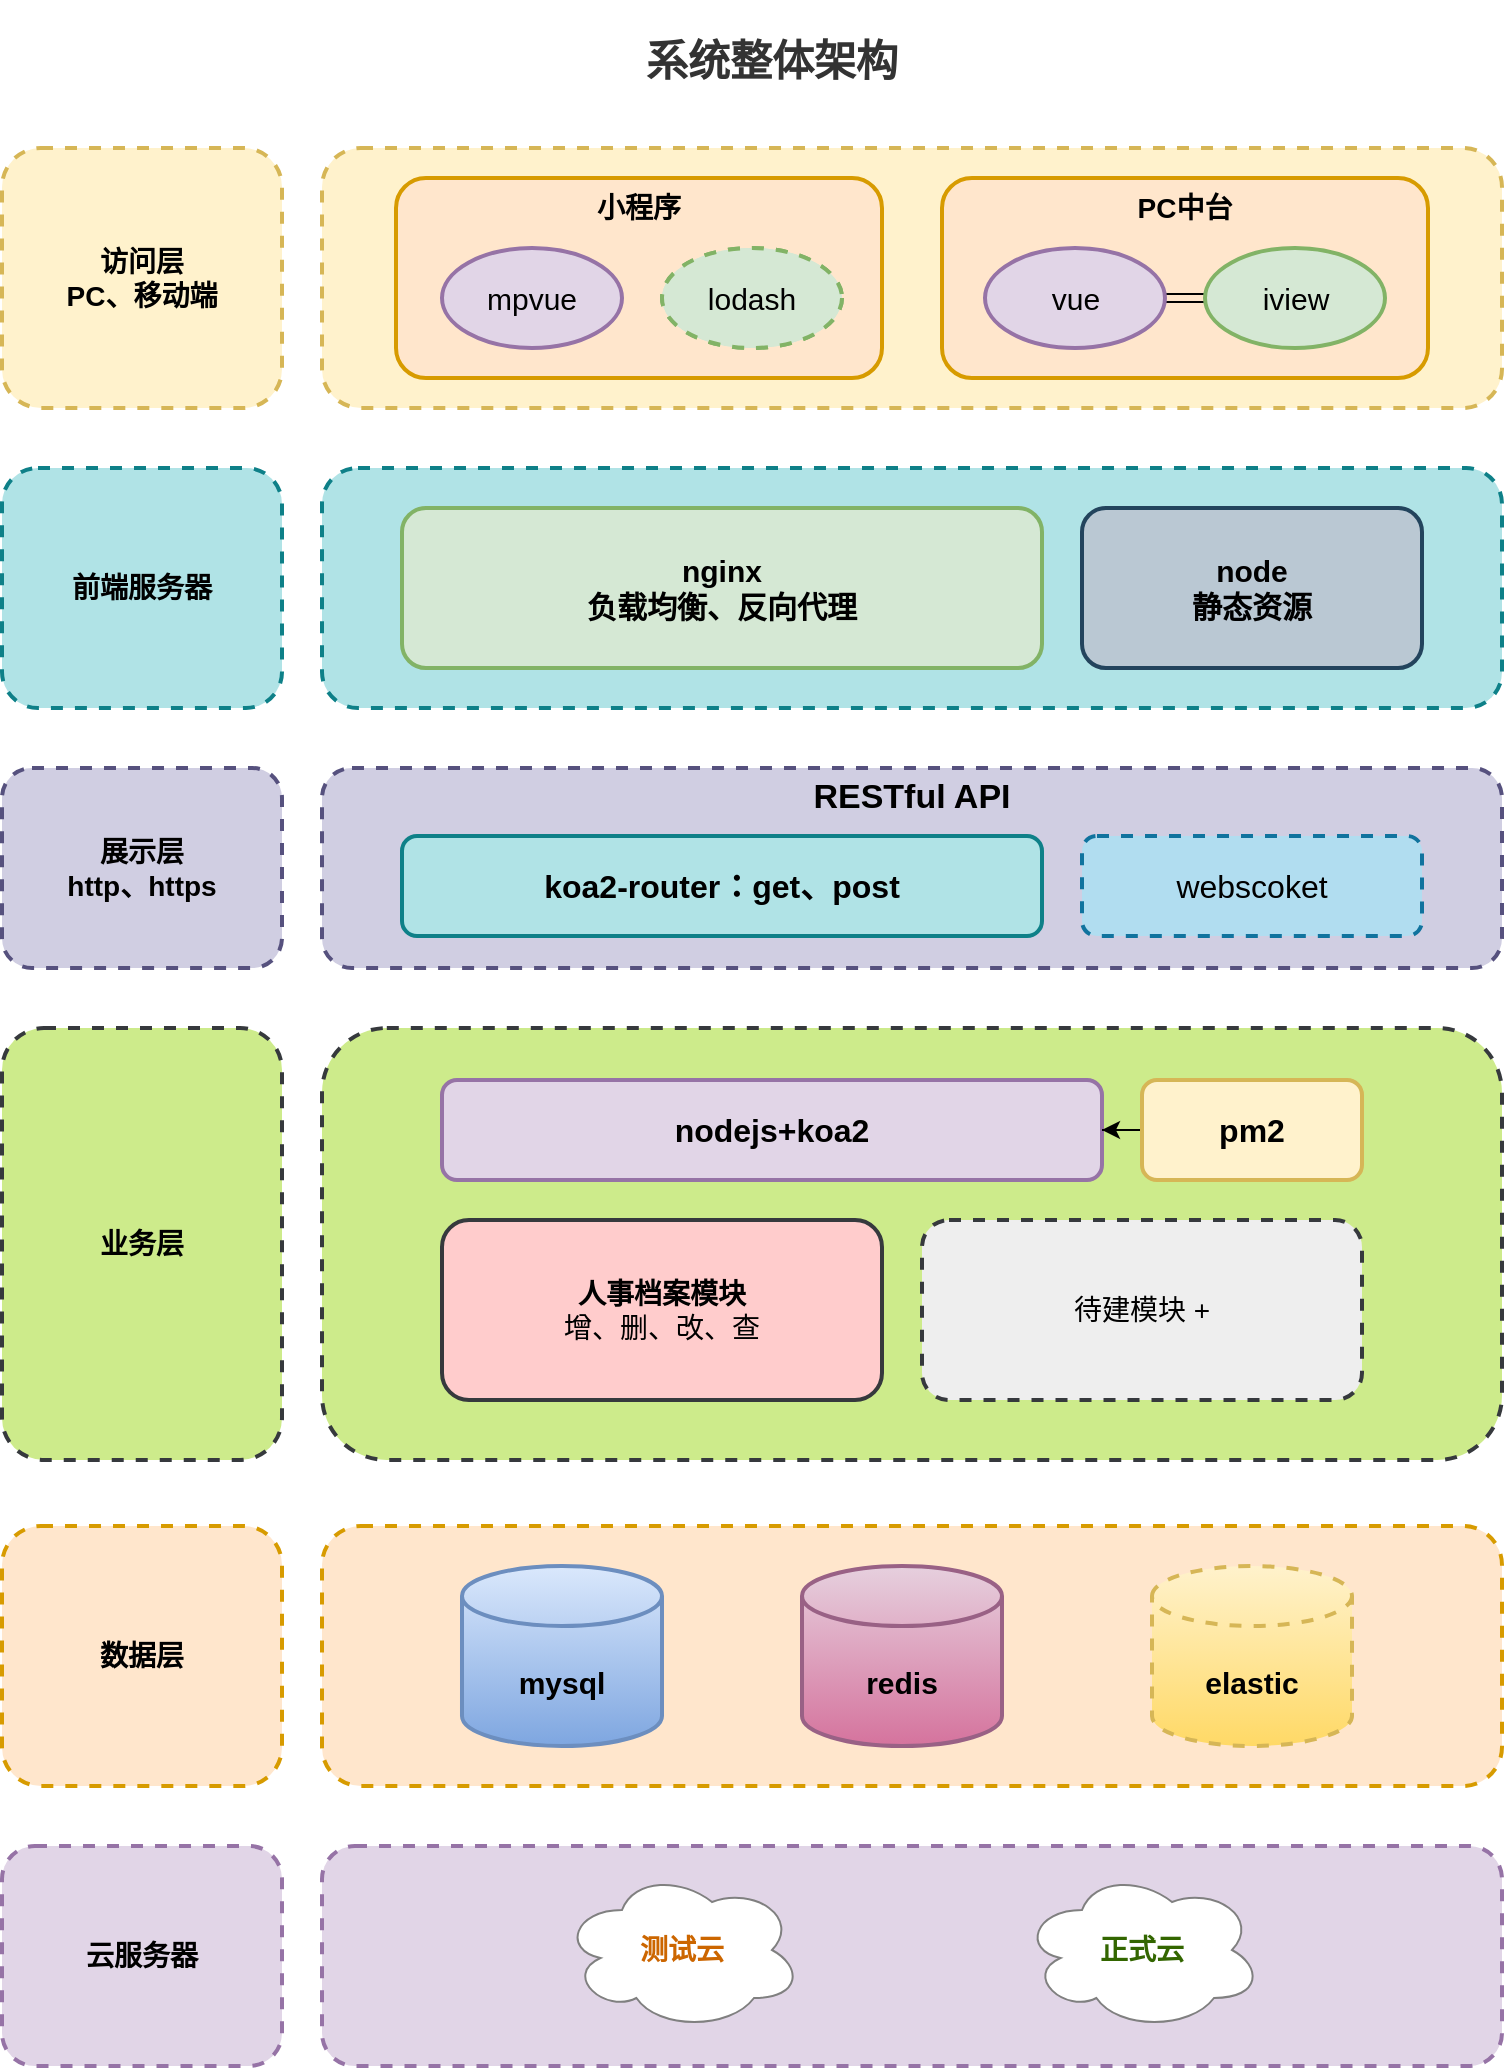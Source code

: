 <mxfile version="13.7.7" type="github">
  <diagram id="uigLghQHmSktTnQ-FTU0" name="Page-1">
    <mxGraphModel dx="1502" dy="1032" grid="1" gridSize="10" guides="1" tooltips="1" connect="1" arrows="1" fold="1" page="1" pageScale="1" pageWidth="827" pageHeight="1169" math="0" shadow="0">
      <root>
        <mxCell id="0" />
        <mxCell id="1" parent="0" />
        <mxCell id="VzdYGSw835GtBNg3_MaB-1" value="" style="rounded=1;whiteSpace=wrap;strokeWidth=2;fontSize=14;fontStyle=0;fontFamily=Helvetica;verticalAlign=middle;horizontal=1;spacing=0;dashed=1;strokeColor=#d6b656;fillColor=#fff2cc;" vertex="1" parent="1">
          <mxGeometry x="199" y="114" width="590" height="130" as="geometry" />
        </mxCell>
        <mxCell id="VzdYGSw835GtBNg3_MaB-3" value="访问层&#xa;PC、移动端" style="rounded=1;whiteSpace=wrap;strokeWidth=2;fontSize=14;fontStyle=1;fontFamily=Helvetica;verticalAlign=middle;horizontal=1;spacing=0;dashed=1;strokeColor=#d6b656;fillColor=#fff2cc;" vertex="1" parent="1">
          <mxGeometry x="39" y="114" width="140" height="130" as="geometry" />
        </mxCell>
        <mxCell id="VzdYGSw835GtBNg3_MaB-4" value="小程序" style="rounded=1;whiteSpace=wrap;html=1;strokeColor=#d79b00;strokeWidth=2;fillColor=#ffe6cc;verticalAlign=top;fontSize=14;fontStyle=1" vertex="1" parent="1">
          <mxGeometry x="236" y="129" width="243" height="100" as="geometry" />
        </mxCell>
        <mxCell id="VzdYGSw835GtBNg3_MaB-8" value="mpvue" style="ellipse;whiteSpace=wrap;html=1;strokeColor=#9673a6;strokeWidth=2;fontSize=15;fillColor=#e1d5e7;" vertex="1" parent="1">
          <mxGeometry x="259" y="164" width="90" height="50" as="geometry" />
        </mxCell>
        <mxCell id="VzdYGSw835GtBNg3_MaB-9" value="lodash" style="ellipse;whiteSpace=wrap;html=1;strokeColor=#82b366;strokeWidth=2;fontSize=14;dashed=1;fillColor=#d5e8d4;" vertex="1" parent="1">
          <mxGeometry x="369" y="164" width="90" height="50" as="geometry" />
        </mxCell>
        <mxCell id="VzdYGSw835GtBNg3_MaB-10" value="PC中台" style="rounded=1;whiteSpace=wrap;html=1;strokeColor=#d79b00;strokeWidth=2;fillColor=#ffe6cc;verticalAlign=top;fontSize=14;fontStyle=1" vertex="1" parent="1">
          <mxGeometry x="509" y="129" width="243" height="100" as="geometry" />
        </mxCell>
        <mxCell id="VzdYGSw835GtBNg3_MaB-11" value="lodash" style="ellipse;whiteSpace=wrap;html=1;strokeColor=#82b366;strokeWidth=2;fontSize=15;dashed=1;fillColor=#d5e8d4;" vertex="1" parent="1">
          <mxGeometry x="369" y="164" width="90" height="50" as="geometry" />
        </mxCell>
        <mxCell id="VzdYGSw835GtBNg3_MaB-64" value="" style="edgeStyle=orthogonalEdgeStyle;shape=link;rounded=0;orthogonalLoop=1;jettySize=auto;html=1;fontSize=21;fontColor=#333333;" edge="1" parent="1" source="VzdYGSw835GtBNg3_MaB-12" target="VzdYGSw835GtBNg3_MaB-13">
          <mxGeometry relative="1" as="geometry" />
        </mxCell>
        <mxCell id="VzdYGSw835GtBNg3_MaB-12" value="vue" style="ellipse;whiteSpace=wrap;html=1;strokeColor=#9673a6;strokeWidth=2;fontSize=15;fillColor=#e1d5e7;" vertex="1" parent="1">
          <mxGeometry x="530.5" y="164" width="90" height="50" as="geometry" />
        </mxCell>
        <mxCell id="VzdYGSw835GtBNg3_MaB-13" value="iview" style="ellipse;whiteSpace=wrap;html=1;strokeColor=#82b366;strokeWidth=2;fontSize=15;fillColor=#d5e8d4;" vertex="1" parent="1">
          <mxGeometry x="640.5" y="164" width="90" height="50" as="geometry" />
        </mxCell>
        <mxCell id="VzdYGSw835GtBNg3_MaB-14" value="RESTful API" style="rounded=1;whiteSpace=wrap;strokeWidth=2;fontSize=17;fontStyle=1;fontFamily=Helvetica;verticalAlign=top;horizontal=1;spacing=0;dashed=1;strokeColor=#56517e;fillColor=#d0cee2;" vertex="1" parent="1">
          <mxGeometry x="199" y="424" width="590" height="100" as="geometry" />
        </mxCell>
        <mxCell id="VzdYGSw835GtBNg3_MaB-15" value="展示层&#xa;http、https" style="rounded=1;whiteSpace=wrap;strokeWidth=2;fontSize=14;fontStyle=1;fontFamily=Helvetica;verticalAlign=middle;horizontal=1;spacing=0;dashed=1;strokeColor=#56517e;fillColor=#d0cee2;" vertex="1" parent="1">
          <mxGeometry x="39" y="424" width="140" height="100" as="geometry" />
        </mxCell>
        <mxCell id="VzdYGSw835GtBNg3_MaB-16" value="koa2-router：get、post" style="rounded=1;whiteSpace=wrap;html=1;strokeColor=#0e8088;strokeWidth=2;fillColor=#b0e3e6;verticalAlign=middle;fontSize=16;fontStyle=1" vertex="1" parent="1">
          <mxGeometry x="239" y="458" width="320" height="50" as="geometry" />
        </mxCell>
        <mxCell id="VzdYGSw835GtBNg3_MaB-24" value="webscoket" style="rounded=1;whiteSpace=wrap;html=1;strokeColor=#10739e;strokeWidth=2;fillColor=#b1ddf0;verticalAlign=middle;fontSize=16;fontStyle=0;dashed=1;" vertex="1" parent="1">
          <mxGeometry x="579" y="458" width="170" height="50" as="geometry" />
        </mxCell>
        <mxCell id="VzdYGSw835GtBNg3_MaB-26" value="" style="rounded=1;whiteSpace=wrap;strokeWidth=2;fontSize=17;fontStyle=1;fontFamily=Helvetica;verticalAlign=top;horizontal=1;spacing=0;dashed=1;strokeColor=#36393d;fillColor=#cdeb8b;" vertex="1" parent="1">
          <mxGeometry x="199" y="554" width="590" height="216" as="geometry" />
        </mxCell>
        <mxCell id="VzdYGSw835GtBNg3_MaB-27" value="业务层" style="rounded=1;whiteSpace=wrap;strokeWidth=2;fontSize=14;fontStyle=1;fontFamily=Helvetica;verticalAlign=middle;horizontal=1;spacing=0;dashed=1;strokeColor=#36393d;fillColor=#cdeb8b;" vertex="1" parent="1">
          <mxGeometry x="39" y="554" width="140" height="216" as="geometry" />
        </mxCell>
        <mxCell id="VzdYGSw835GtBNg3_MaB-30" value="" style="rounded=1;whiteSpace=wrap;strokeWidth=2;fontSize=17;fontStyle=1;fontFamily=Helvetica;verticalAlign=top;horizontal=1;spacing=0;dashed=1;strokeColor=#0e8088;fillColor=#b0e3e6;" vertex="1" parent="1">
          <mxGeometry x="199" y="274" width="590" height="120" as="geometry" />
        </mxCell>
        <mxCell id="VzdYGSw835GtBNg3_MaB-31" value="前端服务器" style="rounded=1;whiteSpace=wrap;strokeWidth=2;fontSize=14;fontStyle=1;fontFamily=Helvetica;verticalAlign=middle;horizontal=1;spacing=0;dashed=1;strokeColor=#0e8088;fillColor=#b0e3e6;" vertex="1" parent="1">
          <mxGeometry x="39" y="274" width="140" height="120" as="geometry" />
        </mxCell>
        <mxCell id="VzdYGSw835GtBNg3_MaB-33" value="nginx &lt;br style=&quot;font-size: 15px;&quot;&gt;负载均衡、反向代理" style="rounded=1;whiteSpace=wrap;html=1;strokeColor=#82b366;strokeWidth=2;fontSize=15;fillColor=#d5e8d4;fontStyle=1" vertex="1" parent="1">
          <mxGeometry x="239" y="294" width="320" height="80" as="geometry" />
        </mxCell>
        <mxCell id="VzdYGSw835GtBNg3_MaB-34" value="&lt;b style=&quot;font-size: 15px;&quot;&gt;node&lt;br style=&quot;font-size: 15px;&quot;&gt;静态资源&lt;/b&gt;" style="rounded=1;whiteSpace=wrap;html=1;strokeColor=#23445d;strokeWidth=2;fontSize=15;fillColor=#bac8d3;" vertex="1" parent="1">
          <mxGeometry x="579" y="294" width="170" height="80" as="geometry" />
        </mxCell>
        <mxCell id="VzdYGSw835GtBNg3_MaB-37" value="人事档案模块&lt;br&gt;&lt;span style=&quot;font-weight: normal&quot;&gt;增、删、改、查&lt;/span&gt;" style="rounded=1;whiteSpace=wrap;html=1;strokeColor=#36393d;strokeWidth=2;fillColor=#ffcccc;verticalAlign=middle;fontSize=14;fontStyle=1;" vertex="1" parent="1">
          <mxGeometry x="259" y="650" width="220" height="90" as="geometry" />
        </mxCell>
        <mxCell id="VzdYGSw835GtBNg3_MaB-38" value="待建模块 +" style="rounded=1;whiteSpace=wrap;html=1;strokeColor=#36393d;strokeWidth=2;fillColor=#eeeeee;verticalAlign=middle;fontSize=14;fontStyle=0;dashed=1;" vertex="1" parent="1">
          <mxGeometry x="499" y="650" width="220" height="90" as="geometry" />
        </mxCell>
        <mxCell id="VzdYGSw835GtBNg3_MaB-44" value="" style="rounded=1;whiteSpace=wrap;strokeWidth=2;fontSize=17;fontStyle=1;fontFamily=Helvetica;verticalAlign=top;horizontal=1;spacing=0;dashed=1;strokeColor=#d79b00;fillColor=#ffe6cc;" vertex="1" parent="1">
          <mxGeometry x="199" y="803" width="590" height="130" as="geometry" />
        </mxCell>
        <mxCell id="VzdYGSw835GtBNg3_MaB-45" value="数据层" style="rounded=1;whiteSpace=wrap;strokeWidth=2;fontSize=14;fontStyle=1;fontFamily=Helvetica;verticalAlign=middle;horizontal=1;spacing=0;dashed=1;strokeColor=#d79b00;fillColor=#ffe6cc;" vertex="1" parent="1">
          <mxGeometry x="39" y="803" width="140" height="130" as="geometry" />
        </mxCell>
        <mxCell id="VzdYGSw835GtBNg3_MaB-48" value="" style="rounded=1;whiteSpace=wrap;strokeWidth=2;fontSize=17;fontStyle=1;fontFamily=Helvetica;verticalAlign=top;horizontal=1;spacing=0;dashed=1;strokeColor=#9673a6;fillColor=#e1d5e7;" vertex="1" parent="1">
          <mxGeometry x="199" y="963" width="590" height="110" as="geometry" />
        </mxCell>
        <mxCell id="VzdYGSw835GtBNg3_MaB-49" value="云服务器" style="rounded=1;whiteSpace=wrap;strokeWidth=2;fontSize=14;fontStyle=1;fontFamily=Helvetica;verticalAlign=middle;horizontal=1;spacing=0;dashed=1;strokeColor=#9673a6;fillColor=#e1d5e7;" vertex="1" parent="1">
          <mxGeometry x="39" y="963" width="140" height="110" as="geometry" />
        </mxCell>
        <mxCell id="VzdYGSw835GtBNg3_MaB-52" value="&lt;span style=&quot;font-weight: 700&quot;&gt;mysql&lt;/span&gt;" style="shape=cylinder3;whiteSpace=wrap;html=1;boundedLbl=1;backgroundOutline=1;size=15;strokeColor=#6c8ebf;strokeWidth=2;fontSize=15;gradientColor=#7ea6e0;fillColor=#dae8fc;" vertex="1" parent="1">
          <mxGeometry x="269" y="823" width="100" height="90" as="geometry" />
        </mxCell>
        <mxCell id="VzdYGSw835GtBNg3_MaB-53" value="&lt;span style=&quot;font-weight: 700&quot;&gt;redis&lt;/span&gt;" style="shape=cylinder3;whiteSpace=wrap;html=1;boundedLbl=1;backgroundOutline=1;size=15;strokeColor=#996185;strokeWidth=2;fontSize=15;gradientColor=#d5739d;fillColor=#e6d0de;" vertex="1" parent="1">
          <mxGeometry x="439" y="823" width="100" height="90" as="geometry" />
        </mxCell>
        <mxCell id="VzdYGSw835GtBNg3_MaB-55" value="&lt;b&gt;elastic&lt;/b&gt;" style="shape=cylinder3;whiteSpace=wrap;html=1;boundedLbl=1;backgroundOutline=1;size=15;strokeColor=#d6b656;strokeWidth=2;fontSize=15;fillColor=#fff2cc;gradientColor=#ffd966;dashed=1;" vertex="1" parent="1">
          <mxGeometry x="614" y="823" width="100" height="90" as="geometry" />
        </mxCell>
        <mxCell id="VzdYGSw835GtBNg3_MaB-56" value="测试云" style="ellipse;shape=cloud;whiteSpace=wrap;html=1;strokeColor=#808080;strokeWidth=1;fontSize=14;fontColor=#CC6600;fontStyle=1" vertex="1" parent="1">
          <mxGeometry x="319" y="975" width="120" height="80" as="geometry" />
        </mxCell>
        <mxCell id="VzdYGSw835GtBNg3_MaB-57" value="正式云" style="ellipse;shape=cloud;whiteSpace=wrap;html=1;strokeColor=#808080;strokeWidth=1;fontSize=14;fontColor=#336600;fontStyle=1" vertex="1" parent="1">
          <mxGeometry x="549" y="975" width="120" height="80" as="geometry" />
        </mxCell>
        <mxCell id="VzdYGSw835GtBNg3_MaB-59" value="系统整体架构" style="text;html=1;strokeColor=none;fillColor=none;align=center;verticalAlign=middle;whiteSpace=wrap;rounded=0;fontSize=21;fontStyle=1;fontColor=#333333;" vertex="1" parent="1">
          <mxGeometry x="329" y="40" width="190" height="60" as="geometry" />
        </mxCell>
        <mxCell id="VzdYGSw835GtBNg3_MaB-60" value="nodejs+koa2" style="rounded=1;whiteSpace=wrap;html=1;strokeColor=#9673a6;strokeWidth=2;fillColor=#e1d5e7;verticalAlign=middle;fontSize=16;fontStyle=1" vertex="1" parent="1">
          <mxGeometry x="259" y="580" width="330" height="50" as="geometry" />
        </mxCell>
        <mxCell id="VzdYGSw835GtBNg3_MaB-62" value="" style="edgeStyle=orthogonalEdgeStyle;rounded=0;orthogonalLoop=1;jettySize=auto;html=1;fontSize=21;fontColor=#333333;" edge="1" parent="1" source="VzdYGSw835GtBNg3_MaB-61" target="VzdYGSw835GtBNg3_MaB-60">
          <mxGeometry relative="1" as="geometry" />
        </mxCell>
        <mxCell id="VzdYGSw835GtBNg3_MaB-61" value="pm2" style="rounded=1;whiteSpace=wrap;html=1;strokeColor=#d6b656;strokeWidth=2;fillColor=#fff2cc;verticalAlign=middle;fontSize=16;fontStyle=1" vertex="1" parent="1">
          <mxGeometry x="609" y="580" width="110" height="50" as="geometry" />
        </mxCell>
      </root>
    </mxGraphModel>
  </diagram>
</mxfile>
